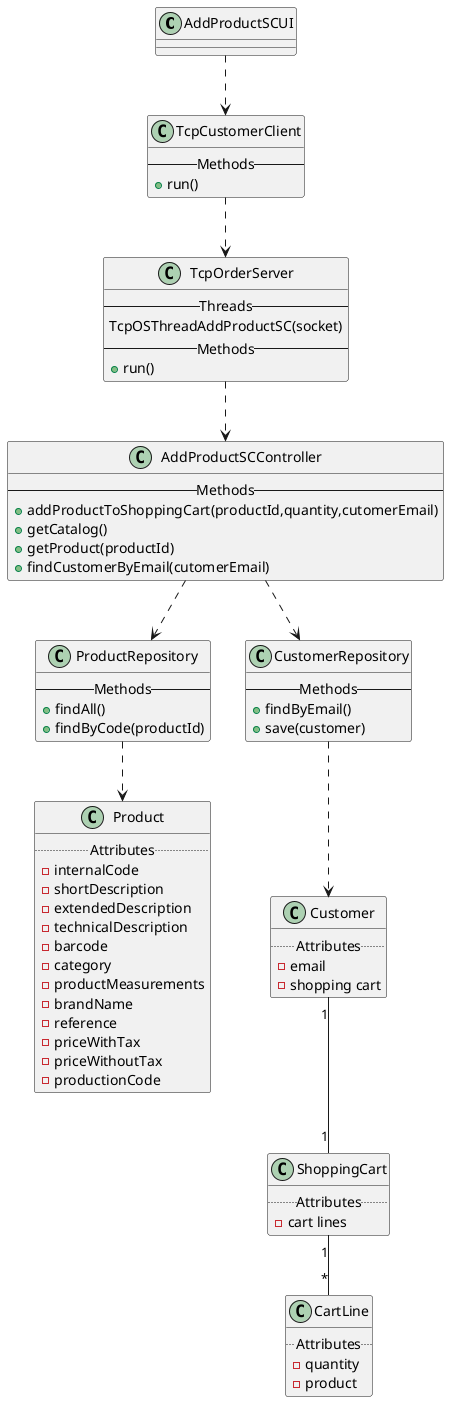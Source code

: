 @startuml
'https://plantuml.com/sequence-diagram


class AddProductSCUI

class TcpCustomerClient{
--Methods--
+ run()
}


class TcpOrderServer{
--Threads--
  TcpOSThreadAddProductSC(socket)
--Methods--
+ run()
}

class AddProductSCController{
--Methods--
+ addProductToShoppingCart(productId,quantity,cutomerEmail)
+ getCatalog()
+ getProduct(productId)
+ findCustomerByEmail(cutomerEmail)
}

class ProductRepository{
--Methods--
+ findAll()
+ findByCode(productId)
}

class CustomerRepository{
--Methods--
+ findByEmail()
+ save(customer)
}

class Customer{
..Attributes..
-email
-shopping cart
}

class ShoppingCart{
..Attributes..
- cart lines
}

class CartLine{
..Attributes..
- quantity
- product
}



class Product{
..Attributes..
-internalCode
-shortDescription
-extendedDescription
-technicalDescription
-barcode
-category
-productMeasurements
-brandName
-reference
-priceWithTax
-priceWithoutTax
-productionCode
}


AddProductSCUI ..> TcpCustomerClient
TcpOrderServer ..> AddProductSCController

TcpCustomerClient ..> TcpOrderServer

AddProductSCController..>ProductRepository
AddProductSCController..>CustomerRepository

ProductRepository..> Product

CustomerRepository..> Customer

ShoppingCart "1"--"*"CartLine
Customer "1" -- "1" ShoppingCart

@enduml